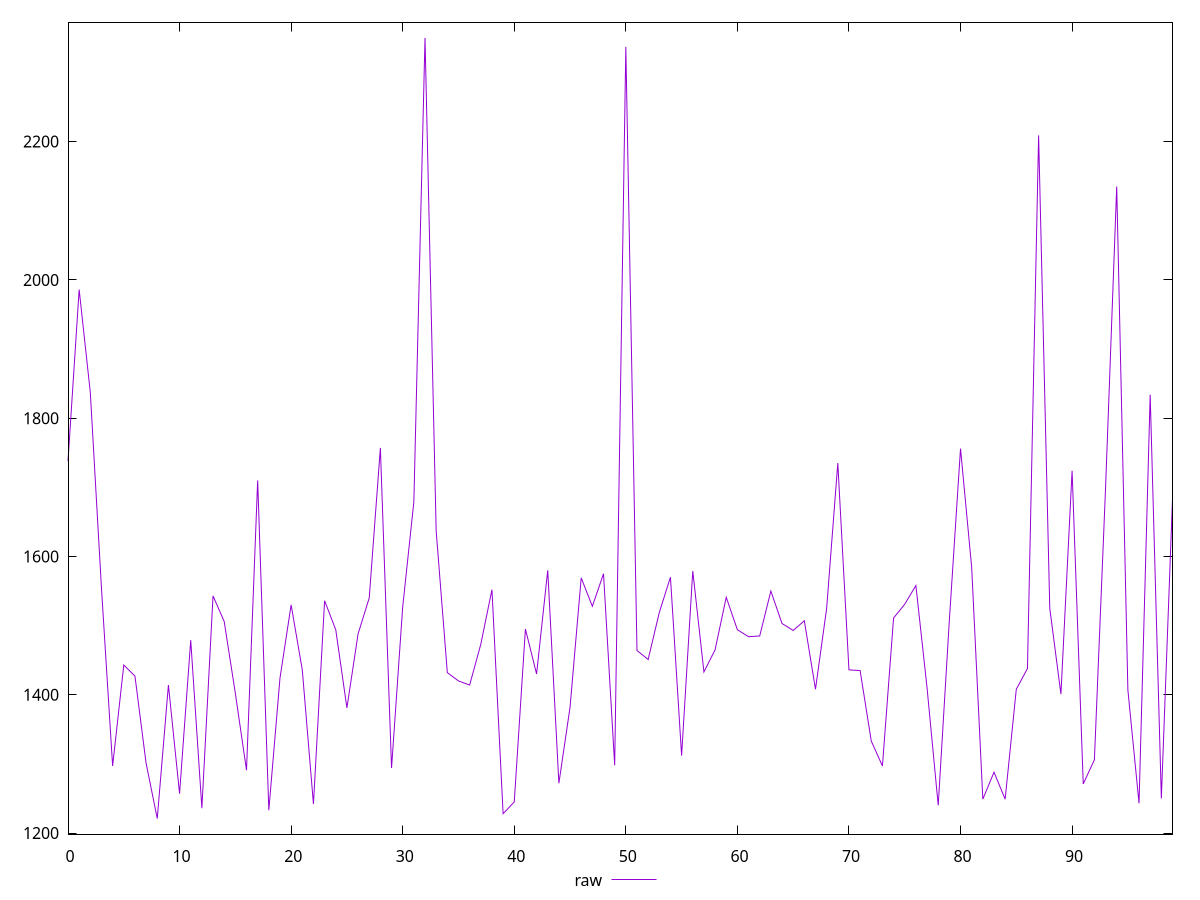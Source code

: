 reset

$raw <<EOF
0 1738
1 1986
2 1837
3 1554
4 1297
5 1443
6 1427
7 1301
8 1221
9 1414
10 1257
11 1479
12 1236
13 1543
14 1506
15 1402
16 1291
17 1710
18 1233
19 1424
20 1530
21 1436
22 1242
23 1536
24 1494
25 1381
26 1488
27 1540
28 1757
29 1294
30 1527
31 1679
32 2350
33 1637
34 1432
35 1420
36 1414
37 1473
38 1552
39 1228
40 1245
41 1495
42 1430
43 1580
44 1272
45 1382
46 1569
47 1528
48 1575
49 1298
50 2337
51 1464
52 1451
53 1519
54 1570
55 1312
56 1579
57 1433
58 1465
59 1541
60 1494
61 1484
62 1485
63 1550
64 1503
65 1493
66 1507
67 1408
68 1525
69 1735
70 1436
71 1435
72 1333
73 1297
74 1511
75 1531
76 1558
77 1410
78 1240
79 1508
80 1756
81 1584
82 1249
83 1288
84 1249
85 1408
86 1438
87 2209
88 1525
89 1401
90 1724
91 1271
92 1306
93 1699
94 2135
95 1407
96 1243
97 1834
98 1250
99 1683
EOF

set key outside below
set xrange [0:99]
set yrange [1198.42:2372.58]
set trange [1198.42:2372.58]
set terminal svg size 640, 500 enhanced background rgb 'white'
set output "reports/report_00027_2021-02-24T12-40-31.850Z/uses-rel-preload/samples/music/raw/values.svg"

plot $raw title "raw" with line

reset
